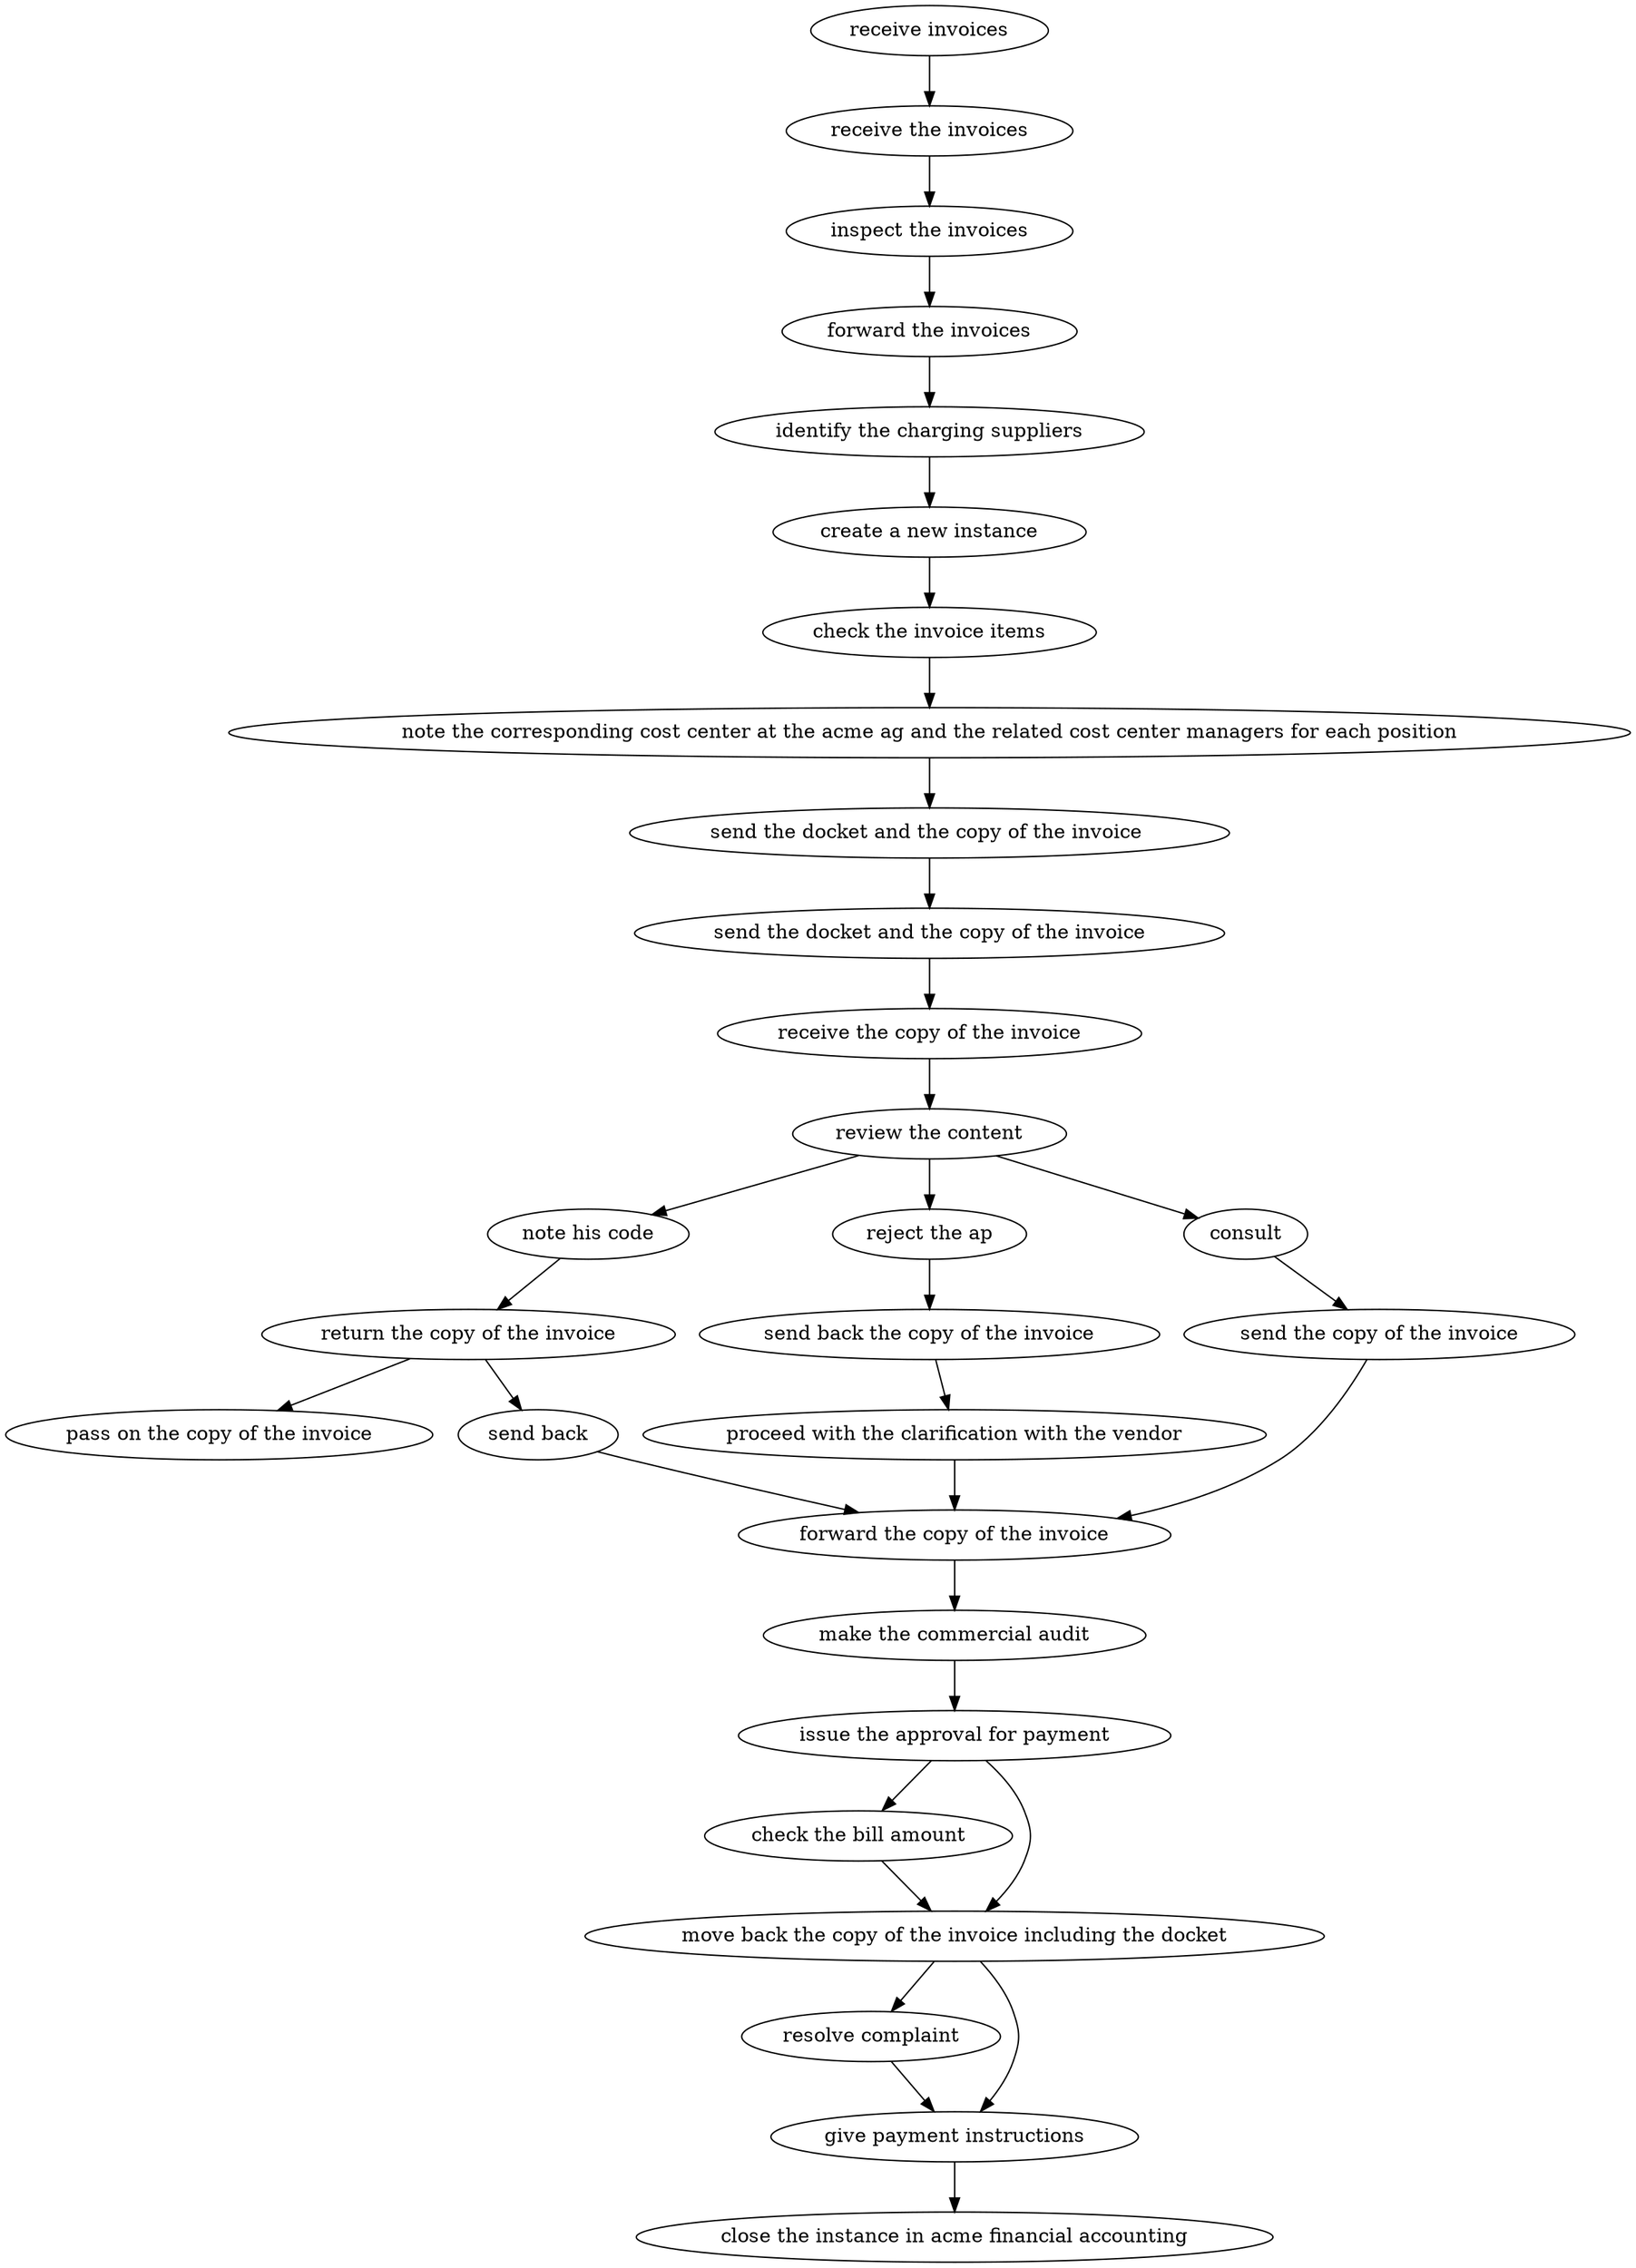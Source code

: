 strict digraph "doc-6.1" {
	graph [name="doc-6.1"];
	"receive invoices"	[attrs="{'type': 'Activity', 'label': 'receive invoices'}"];
	"receive the invoices"	[attrs="{'type': 'Activity', 'label': 'receive the invoices'}"];
	"receive invoices" -> "receive the invoices"	[attrs="{'type': 'flow', 'label': 'flow'}"];
	"inspect the invoices"	[attrs="{'type': 'Activity', 'label': 'inspect the invoices'}"];
	"receive the invoices" -> "inspect the invoices"	[attrs="{'type': 'flow', 'label': 'flow'}"];
	"forward the invoices"	[attrs="{'type': 'Activity', 'label': 'forward the invoices'}"];
	"identify the charging suppliers"	[attrs="{'type': 'Activity', 'label': 'identify the charging suppliers'}"];
	"forward the invoices" -> "identify the charging suppliers"	[attrs="{'type': 'flow', 'label': 'flow'}"];
	"inspect the invoices" -> "forward the invoices"	[attrs="{'type': 'flow', 'label': 'flow'}"];
	"create a new instance"	[attrs="{'type': 'Activity', 'label': 'create a new instance'}"];
	"identify the charging suppliers" -> "create a new instance"	[attrs="{'type': 'flow', 'label': 'flow'}"];
	"check the invoice items"	[attrs="{'type': 'Activity', 'label': 'check the invoice items'}"];
	"create a new instance" -> "check the invoice items"	[attrs="{'type': 'flow', 'label': 'flow'}"];
	"note the corresponding cost center at the acme ag and the related cost center managers for each position"	[attrs="{'type': 'Activity', 'label': 'note the corresponding cost center at the acme ag and the related cost center managers for each position'}"];
	"check the invoice items" -> "note the corresponding cost center at the acme ag and the related cost center managers for each position"	[attrs="{'type': 'flow', 'label': 'flow'}"];
	"send the docket and the copy of the invoice "	[attrs="{'type': 'Activity', 'label': 'send the docket and the copy of the invoice '}"];
	"note the corresponding cost center at the acme ag and the related cost center managers for each position" -> "send the docket and the copy of the invoice "	[attrs="{'type': 'flow', 'label': 'flow'}"];
	"send the docket and the copy of the invoice"	[attrs="{'type': 'Activity', 'label': 'send the docket and the copy of the invoice'}"];
	"receive the copy of the invoice"	[attrs="{'type': 'Activity', 'label': 'receive the copy of the invoice'}"];
	"send the docket and the copy of the invoice" -> "receive the copy of the invoice"	[attrs="{'type': 'flow', 'label': 'flow'}"];
	"review the content"	[attrs="{'type': 'Activity', 'label': 'review the content'}"];
	"note his code"	[attrs="{'type': 'Activity', 'label': 'note his code'}"];
	"review the content" -> "note his code"	[attrs="{'type': 'flow', 'label': 'flow'}"];
	"reject the ap"	[attrs="{'type': 'Activity', 'label': 'reject the ap'}"];
	"review the content" -> "reject the ap"	[attrs="{'type': 'flow', 'label': 'flow'}"];
	consult	[attrs="{'type': 'Activity', 'label': 'consult'}"];
	"review the content" -> consult	[attrs="{'type': 'flow', 'label': 'flow'}"];
	"receive the copy of the invoice" -> "review the content"	[attrs="{'type': 'flow', 'label': 'flow'}"];
	"return the copy of the invoice"	[attrs="{'type': 'Activity', 'label': 'return the copy of the invoice'}"];
	"note his code" -> "return the copy of the invoice"	[attrs="{'type': 'flow', 'label': 'flow'}"];
	"pass on the copy of the invoice"	[attrs="{'type': 'Activity', 'label': 'pass on the copy of the invoice'}"];
	"return the copy of the invoice" -> "pass on the copy of the invoice"	[attrs="{'type': 'flow', 'label': 'flow'}"];
	"send back"	[attrs="{'type': 'Activity', 'label': 'send back'}"];
	"return the copy of the invoice" -> "send back"	[attrs="{'type': 'flow', 'label': 'flow'}"];
	"forward the copy of the invoice"	[attrs="{'type': 'Activity', 'label': 'forward the copy of the invoice'}"];
	"send back" -> "forward the copy of the invoice"	[attrs="{'type': 'flow', 'label': 'flow'}"];
	"send back the copy of the invoice"	[attrs="{'type': 'Activity', 'label': 'send back the copy of the invoice'}"];
	"reject the ap" -> "send back the copy of the invoice"	[attrs="{'type': 'flow', 'label': 'flow'}"];
	"proceed with the clarification with the vendor"	[attrs="{'type': 'Activity', 'label': 'proceed with the clarification with the vendor'}"];
	"send back the copy of the invoice" -> "proceed with the clarification with the vendor"	[attrs="{'type': 'flow', 'label': 'flow'}"];
	"proceed with the clarification with the vendor" -> "forward the copy of the invoice"	[attrs="{'type': 'flow', 'label': 'flow'}"];
	"send the copy of the invoice"	[attrs="{'type': 'Activity', 'label': 'send the copy of the invoice'}"];
	consult -> "send the copy of the invoice"	[attrs="{'type': 'flow', 'label': 'flow'}"];
	"send the copy of the invoice" -> "forward the copy of the invoice"	[attrs="{'type': 'flow', 'label': 'flow'}"];
	"make the commercial audit"	[attrs="{'type': 'Activity', 'label': 'make the commercial audit'}"];
	"forward the copy of the invoice" -> "make the commercial audit"	[attrs="{'type': 'flow', 'label': 'flow'}"];
	"issue the approval for payment"	[attrs="{'type': 'Activity', 'label': 'issue the approval for payment'}"];
	"make the commercial audit" -> "issue the approval for payment"	[attrs="{'type': 'flow', 'label': 'flow'}"];
	"check the bill amount"	[attrs="{'type': 'Activity', 'label': 'check the bill amount'}"];
	"issue the approval for payment" -> "check the bill amount"	[attrs="{'type': 'flow', 'label': 'flow'}"];
	"move back the copy of the invoice including the docket"	[attrs="{'type': 'Activity', 'label': 'move back the copy of the invoice including the docket'}"];
	"issue the approval for payment" -> "move back the copy of the invoice including the docket"	[attrs="{'type': 'flow', 'label': 'flow'}"];
	"check the bill amount" -> "move back the copy of the invoice including the docket"	[attrs="{'type': 'flow', 'label': 'flow'}"];
	"resolve complaint"	[attrs="{'type': 'Activity', 'label': 'resolve complaint'}"];
	"move back the copy of the invoice including the docket" -> "resolve complaint"	[attrs="{'type': 'flow', 'label': 'flow'}"];
	"give payment instructions"	[attrs="{'type': 'Activity', 'label': 'give payment instructions'}"];
	"move back the copy of the invoice including the docket" -> "give payment instructions"	[attrs="{'type': 'flow', 'label': 'flow'}"];
	"resolve complaint" -> "give payment instructions"	[attrs="{'type': 'flow', 'label': 'flow'}"];
	"close the instance in acme financial accounting"	[attrs="{'type': 'Activity', 'label': 'close the instance in acme financial accounting'}"];
	"give payment instructions" -> "close the instance in acme financial accounting"	[attrs="{'type': 'flow', 'label': 'flow'}"];
	"send the docket and the copy of the invoice " -> "send the docket and the copy of the invoice"	[attrs="{'type': 'flow', 'label': 'flow'}"];
}
